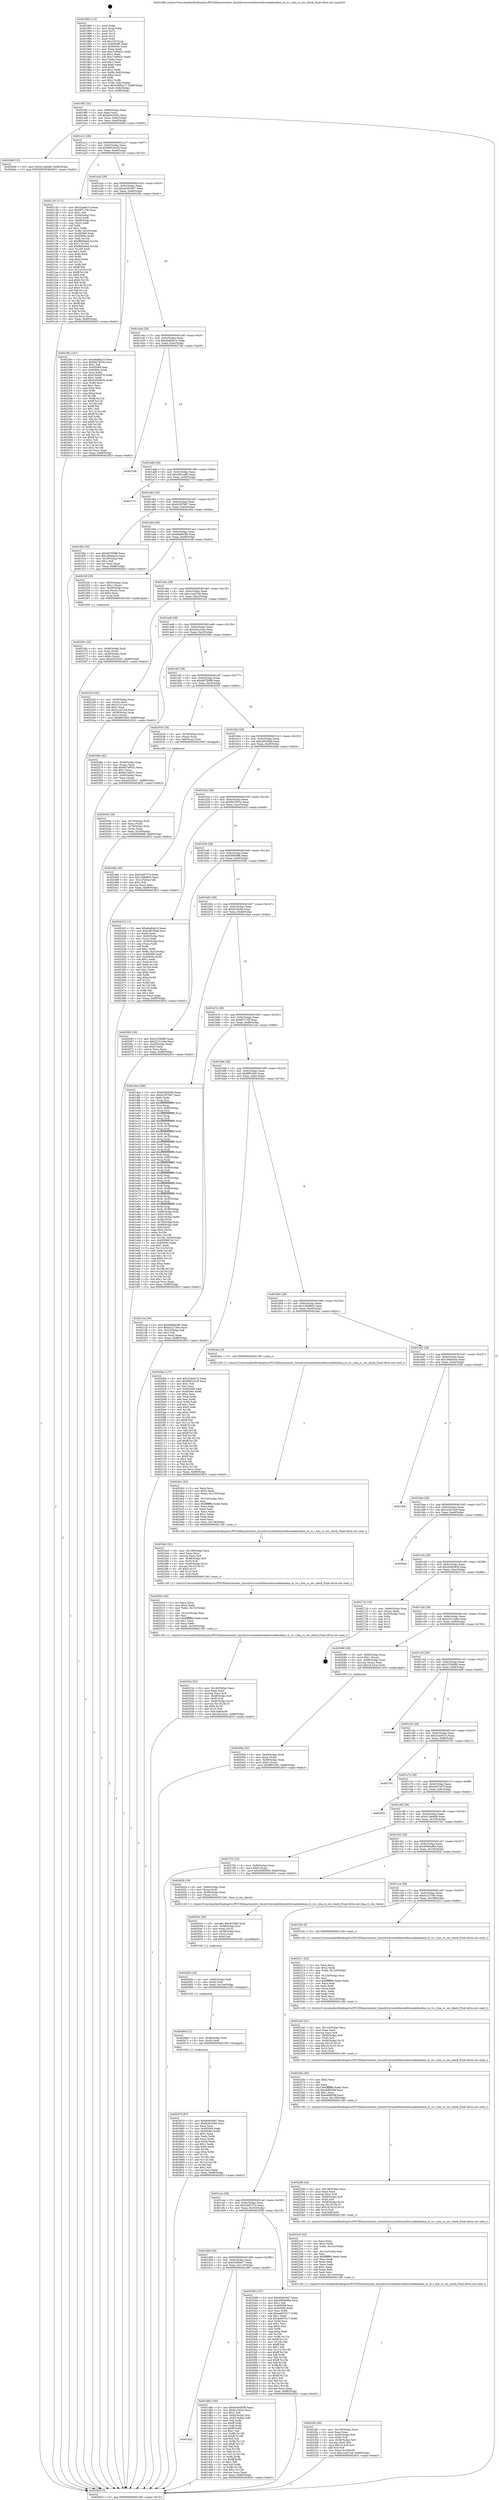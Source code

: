 digraph "0x401980" {
  label = "0x401980 (/mnt/c/Users/mathe/Desktop/tcc/POCII/binaries/extr_linuxdriversnetethernetbrocadebnabna_tx_rx.c_bna_rx_res_check_Final-ollvm.out::main(0))"
  labelloc = "t"
  node[shape=record]

  Entry [label="",width=0.3,height=0.3,shape=circle,fillcolor=black,style=filled]
  "0x4019f2" [label="{
     0x4019f2 [32]\l
     | [instrs]\l
     &nbsp;&nbsp;0x4019f2 \<+6\>: mov -0x88(%rbp),%eax\l
     &nbsp;&nbsp;0x4019f8 \<+2\>: mov %eax,%ecx\l
     &nbsp;&nbsp;0x4019fa \<+6\>: sub $0x8c0e3365,%ecx\l
     &nbsp;&nbsp;0x401a00 \<+6\>: mov %eax,-0x9c(%rbp)\l
     &nbsp;&nbsp;0x401a06 \<+6\>: mov %ecx,-0xa0(%rbp)\l
     &nbsp;&nbsp;0x401a0c \<+6\>: je 00000000004026d0 \<main+0xd50\>\l
  }"]
  "0x4026d0" [label="{
     0x4026d0 [15]\l
     | [instrs]\l
     &nbsp;&nbsp;0x4026d0 \<+10\>: movl $0x412e6a98,-0x88(%rbp)\l
     &nbsp;&nbsp;0x4026da \<+5\>: jmp 0000000000402833 \<main+0xeb3\>\l
  }"]
  "0x401a12" [label="{
     0x401a12 [28]\l
     | [instrs]\l
     &nbsp;&nbsp;0x401a12 \<+5\>: jmp 0000000000401a17 \<main+0x97\>\l
     &nbsp;&nbsp;0x401a17 \<+6\>: mov -0x9c(%rbp),%eax\l
     &nbsp;&nbsp;0x401a1d \<+5\>: sub $0x99d19c38,%eax\l
     &nbsp;&nbsp;0x401a22 \<+6\>: mov %eax,-0xa4(%rbp)\l
     &nbsp;&nbsp;0x401a28 \<+6\>: je 0000000000402143 \<main+0x7c3\>\l
  }"]
  Exit [label="",width=0.3,height=0.3,shape=circle,fillcolor=black,style=filled,peripheries=2]
  "0x402143" [label="{
     0x402143 [171]\l
     | [instrs]\l
     &nbsp;&nbsp;0x402143 \<+5\>: mov $0x32ee0c7a,%eax\l
     &nbsp;&nbsp;0x402148 \<+5\>: mov $0x8f7170f,%ecx\l
     &nbsp;&nbsp;0x40214d \<+2\>: mov $0x1,%dl\l
     &nbsp;&nbsp;0x40214f \<+4\>: mov -0x58(%rbp),%rsi\l
     &nbsp;&nbsp;0x402153 \<+2\>: mov (%rsi),%edi\l
     &nbsp;&nbsp;0x402155 \<+4\>: mov -0x68(%rbp),%rsi\l
     &nbsp;&nbsp;0x402159 \<+2\>: cmp (%rsi),%edi\l
     &nbsp;&nbsp;0x40215b \<+4\>: setl %r8b\l
     &nbsp;&nbsp;0x40215f \<+4\>: and $0x1,%r8b\l
     &nbsp;&nbsp;0x402163 \<+4\>: mov %r8b,-0x22(%rbp)\l
     &nbsp;&nbsp;0x402167 \<+7\>: mov 0x405068,%edi\l
     &nbsp;&nbsp;0x40216e \<+8\>: mov 0x40506c,%r9d\l
     &nbsp;&nbsp;0x402176 \<+3\>: mov %edi,%r10d\l
     &nbsp;&nbsp;0x402179 \<+7\>: sub $0xf8fc6ded,%r10d\l
     &nbsp;&nbsp;0x402180 \<+4\>: sub $0x1,%r10d\l
     &nbsp;&nbsp;0x402184 \<+7\>: add $0xf8fc6ded,%r10d\l
     &nbsp;&nbsp;0x40218b \<+4\>: imul %r10d,%edi\l
     &nbsp;&nbsp;0x40218f \<+3\>: and $0x1,%edi\l
     &nbsp;&nbsp;0x402192 \<+3\>: cmp $0x0,%edi\l
     &nbsp;&nbsp;0x402195 \<+4\>: sete %r8b\l
     &nbsp;&nbsp;0x402199 \<+4\>: cmp $0xa,%r9d\l
     &nbsp;&nbsp;0x40219d \<+4\>: setl %r11b\l
     &nbsp;&nbsp;0x4021a1 \<+3\>: mov %r8b,%bl\l
     &nbsp;&nbsp;0x4021a4 \<+3\>: xor $0xff,%bl\l
     &nbsp;&nbsp;0x4021a7 \<+3\>: mov %r11b,%r14b\l
     &nbsp;&nbsp;0x4021aa \<+4\>: xor $0xff,%r14b\l
     &nbsp;&nbsp;0x4021ae \<+3\>: xor $0x0,%dl\l
     &nbsp;&nbsp;0x4021b1 \<+3\>: mov %bl,%r15b\l
     &nbsp;&nbsp;0x4021b4 \<+4\>: and $0x0,%r15b\l
     &nbsp;&nbsp;0x4021b8 \<+3\>: and %dl,%r8b\l
     &nbsp;&nbsp;0x4021bb \<+3\>: mov %r14b,%r12b\l
     &nbsp;&nbsp;0x4021be \<+4\>: and $0x0,%r12b\l
     &nbsp;&nbsp;0x4021c2 \<+3\>: and %dl,%r11b\l
     &nbsp;&nbsp;0x4021c5 \<+3\>: or %r8b,%r15b\l
     &nbsp;&nbsp;0x4021c8 \<+3\>: or %r11b,%r12b\l
     &nbsp;&nbsp;0x4021cb \<+3\>: xor %r12b,%r15b\l
     &nbsp;&nbsp;0x4021ce \<+3\>: or %r14b,%bl\l
     &nbsp;&nbsp;0x4021d1 \<+3\>: xor $0xff,%bl\l
     &nbsp;&nbsp;0x4021d4 \<+3\>: or $0x0,%dl\l
     &nbsp;&nbsp;0x4021d7 \<+2\>: and %dl,%bl\l
     &nbsp;&nbsp;0x4021d9 \<+3\>: or %bl,%r15b\l
     &nbsp;&nbsp;0x4021dc \<+4\>: test $0x1,%r15b\l
     &nbsp;&nbsp;0x4021e0 \<+3\>: cmovne %ecx,%eax\l
     &nbsp;&nbsp;0x4021e3 \<+6\>: mov %eax,-0x88(%rbp)\l
     &nbsp;&nbsp;0x4021e9 \<+5\>: jmp 0000000000402833 \<main+0xeb3\>\l
  }"]
  "0x401a2e" [label="{
     0x401a2e [28]\l
     | [instrs]\l
     &nbsp;&nbsp;0x401a2e \<+5\>: jmp 0000000000401a33 \<main+0xb3\>\l
     &nbsp;&nbsp;0x401a33 \<+6\>: mov -0x9c(%rbp),%eax\l
     &nbsp;&nbsp;0x401a39 \<+5\>: sub $0xa0202647,%eax\l
     &nbsp;&nbsp;0x401a3e \<+6\>: mov %eax,-0xa8(%rbp)\l
     &nbsp;&nbsp;0x401a44 \<+6\>: je 000000000040238c \<main+0xa0c\>\l
  }"]
  "0x402679" [label="{
     0x402679 [87]\l
     | [instrs]\l
     &nbsp;&nbsp;0x402679 \<+5\>: mov $0x6f405097,%eax\l
     &nbsp;&nbsp;0x40267e \<+5\>: mov $0x8c0e3365,%esi\l
     &nbsp;&nbsp;0x402683 \<+2\>: xor %ecx,%ecx\l
     &nbsp;&nbsp;0x402685 \<+7\>: mov 0x405068,%edx\l
     &nbsp;&nbsp;0x40268c \<+8\>: mov 0x40506c,%r8d\l
     &nbsp;&nbsp;0x402694 \<+3\>: sub $0x1,%ecx\l
     &nbsp;&nbsp;0x402697 \<+3\>: mov %edx,%r9d\l
     &nbsp;&nbsp;0x40269a \<+3\>: add %ecx,%r9d\l
     &nbsp;&nbsp;0x40269d \<+4\>: imul %r9d,%edx\l
     &nbsp;&nbsp;0x4026a1 \<+3\>: and $0x1,%edx\l
     &nbsp;&nbsp;0x4026a4 \<+3\>: cmp $0x0,%edx\l
     &nbsp;&nbsp;0x4026a7 \<+4\>: sete %r10b\l
     &nbsp;&nbsp;0x4026ab \<+4\>: cmp $0xa,%r8d\l
     &nbsp;&nbsp;0x4026af \<+4\>: setl %r11b\l
     &nbsp;&nbsp;0x4026b3 \<+3\>: mov %r10b,%bl\l
     &nbsp;&nbsp;0x4026b6 \<+3\>: and %r11b,%bl\l
     &nbsp;&nbsp;0x4026b9 \<+3\>: xor %r11b,%r10b\l
     &nbsp;&nbsp;0x4026bc \<+3\>: or %r10b,%bl\l
     &nbsp;&nbsp;0x4026bf \<+3\>: test $0x1,%bl\l
     &nbsp;&nbsp;0x4026c2 \<+3\>: cmovne %esi,%eax\l
     &nbsp;&nbsp;0x4026c5 \<+6\>: mov %eax,-0x88(%rbp)\l
     &nbsp;&nbsp;0x4026cb \<+5\>: jmp 0000000000402833 \<main+0xeb3\>\l
  }"]
  "0x40238c" [label="{
     0x40238c [147]\l
     | [instrs]\l
     &nbsp;&nbsp;0x40238c \<+5\>: mov $0xa6a8da1b,%eax\l
     &nbsp;&nbsp;0x402391 \<+5\>: mov $0xf0e7603a,%ecx\l
     &nbsp;&nbsp;0x402396 \<+2\>: mov $0x1,%dl\l
     &nbsp;&nbsp;0x402398 \<+7\>: mov 0x405068,%esi\l
     &nbsp;&nbsp;0x40239f \<+7\>: mov 0x40506c,%edi\l
     &nbsp;&nbsp;0x4023a6 \<+3\>: mov %esi,%r8d\l
     &nbsp;&nbsp;0x4023a9 \<+7\>: sub $0x23640876,%r8d\l
     &nbsp;&nbsp;0x4023b0 \<+4\>: sub $0x1,%r8d\l
     &nbsp;&nbsp;0x4023b4 \<+7\>: add $0x23640876,%r8d\l
     &nbsp;&nbsp;0x4023bb \<+4\>: imul %r8d,%esi\l
     &nbsp;&nbsp;0x4023bf \<+3\>: and $0x1,%esi\l
     &nbsp;&nbsp;0x4023c2 \<+3\>: cmp $0x0,%esi\l
     &nbsp;&nbsp;0x4023c5 \<+4\>: sete %r9b\l
     &nbsp;&nbsp;0x4023c9 \<+3\>: cmp $0xa,%edi\l
     &nbsp;&nbsp;0x4023cc \<+4\>: setl %r10b\l
     &nbsp;&nbsp;0x4023d0 \<+3\>: mov %r9b,%r11b\l
     &nbsp;&nbsp;0x4023d3 \<+4\>: xor $0xff,%r11b\l
     &nbsp;&nbsp;0x4023d7 \<+3\>: mov %r10b,%bl\l
     &nbsp;&nbsp;0x4023da \<+3\>: xor $0xff,%bl\l
     &nbsp;&nbsp;0x4023dd \<+3\>: xor $0x1,%dl\l
     &nbsp;&nbsp;0x4023e0 \<+3\>: mov %r11b,%r14b\l
     &nbsp;&nbsp;0x4023e3 \<+4\>: and $0xff,%r14b\l
     &nbsp;&nbsp;0x4023e7 \<+3\>: and %dl,%r9b\l
     &nbsp;&nbsp;0x4023ea \<+3\>: mov %bl,%r15b\l
     &nbsp;&nbsp;0x4023ed \<+4\>: and $0xff,%r15b\l
     &nbsp;&nbsp;0x4023f1 \<+3\>: and %dl,%r10b\l
     &nbsp;&nbsp;0x4023f4 \<+3\>: or %r9b,%r14b\l
     &nbsp;&nbsp;0x4023f7 \<+3\>: or %r10b,%r15b\l
     &nbsp;&nbsp;0x4023fa \<+3\>: xor %r15b,%r14b\l
     &nbsp;&nbsp;0x4023fd \<+3\>: or %bl,%r11b\l
     &nbsp;&nbsp;0x402400 \<+4\>: xor $0xff,%r11b\l
     &nbsp;&nbsp;0x402404 \<+3\>: or $0x1,%dl\l
     &nbsp;&nbsp;0x402407 \<+3\>: and %dl,%r11b\l
     &nbsp;&nbsp;0x40240a \<+3\>: or %r11b,%r14b\l
     &nbsp;&nbsp;0x40240d \<+4\>: test $0x1,%r14b\l
     &nbsp;&nbsp;0x402411 \<+3\>: cmovne %ecx,%eax\l
     &nbsp;&nbsp;0x402414 \<+6\>: mov %eax,-0x88(%rbp)\l
     &nbsp;&nbsp;0x40241a \<+5\>: jmp 0000000000402833 \<main+0xeb3\>\l
  }"]
  "0x401a4a" [label="{
     0x401a4a [28]\l
     | [instrs]\l
     &nbsp;&nbsp;0x401a4a \<+5\>: jmp 0000000000401a4f \<main+0xcf\>\l
     &nbsp;&nbsp;0x401a4f \<+6\>: mov -0x9c(%rbp),%eax\l
     &nbsp;&nbsp;0x401a55 \<+5\>: sub $0xa6a8da1b,%eax\l
     &nbsp;&nbsp;0x401a5a \<+6\>: mov %eax,-0xac(%rbp)\l
     &nbsp;&nbsp;0x401a60 \<+6\>: je 00000000004027b6 \<main+0xe36\>\l
  }"]
  "0x40266d" [label="{
     0x40266d [12]\l
     | [instrs]\l
     &nbsp;&nbsp;0x40266d \<+4\>: mov -0x48(%rbp),%rdi\l
     &nbsp;&nbsp;0x402671 \<+3\>: mov (%rdi),%rdi\l
     &nbsp;&nbsp;0x402674 \<+5\>: call 0000000000401030 \<free@plt\>\l
     | [calls]\l
     &nbsp;&nbsp;0x401030 \{1\} (unknown)\l
  }"]
  "0x4027b6" [label="{
     0x4027b6\l
  }", style=dashed]
  "0x401a66" [label="{
     0x401a66 [28]\l
     | [instrs]\l
     &nbsp;&nbsp;0x401a66 \<+5\>: jmp 0000000000401a6b \<main+0xeb\>\l
     &nbsp;&nbsp;0x401a6b \<+6\>: mov -0x9c(%rbp),%eax\l
     &nbsp;&nbsp;0x401a71 \<+5\>: sub $0xa9f1ce8b,%eax\l
     &nbsp;&nbsp;0x401a76 \<+6\>: mov %eax,-0xb0(%rbp)\l
     &nbsp;&nbsp;0x401a7c \<+6\>: je 0000000000402773 \<main+0xdf3\>\l
  }"]
  "0x40265b" [label="{
     0x40265b [18]\l
     | [instrs]\l
     &nbsp;&nbsp;0x40265b \<+4\>: mov -0x60(%rbp),%rdi\l
     &nbsp;&nbsp;0x40265f \<+3\>: mov (%rdi),%rdi\l
     &nbsp;&nbsp;0x402662 \<+6\>: mov %eax,-0x144(%rbp)\l
     &nbsp;&nbsp;0x402668 \<+5\>: call 0000000000401030 \<free@plt\>\l
     | [calls]\l
     &nbsp;&nbsp;0x401030 \{1\} (unknown)\l
  }"]
  "0x402773" [label="{
     0x402773\l
  }", style=dashed]
  "0x401a82" [label="{
     0x401a82 [28]\l
     | [instrs]\l
     &nbsp;&nbsp;0x401a82 \<+5\>: jmp 0000000000401a87 \<main+0x107\>\l
     &nbsp;&nbsp;0x401a87 \<+6\>: mov -0x9c(%rbp),%eax\l
     &nbsp;&nbsp;0x401a8d \<+5\>: sub $0xb3297b87,%eax\l
     &nbsp;&nbsp;0x401a92 \<+6\>: mov %eax,-0xb4(%rbp)\l
     &nbsp;&nbsp;0x401a98 \<+6\>: je 0000000000401f0a \<main+0x58a\>\l
  }"]
  "0x40263e" [label="{
     0x40263e [29]\l
     | [instrs]\l
     &nbsp;&nbsp;0x40263e \<+10\>: movabs $0x4030b6,%rdi\l
     &nbsp;&nbsp;0x402648 \<+4\>: mov -0x38(%rbp),%rsi\l
     &nbsp;&nbsp;0x40264c \<+2\>: mov %eax,(%rsi)\l
     &nbsp;&nbsp;0x40264e \<+4\>: mov -0x38(%rbp),%rsi\l
     &nbsp;&nbsp;0x402652 \<+2\>: mov (%rsi),%esi\l
     &nbsp;&nbsp;0x402654 \<+2\>: mov $0x0,%al\l
     &nbsp;&nbsp;0x402656 \<+5\>: call 0000000000401040 \<printf@plt\>\l
     | [calls]\l
     &nbsp;&nbsp;0x401040 \{1\} (unknown)\l
  }"]
  "0x401f0a" [label="{
     0x401f0a [30]\l
     | [instrs]\l
     &nbsp;&nbsp;0x401f0a \<+5\>: mov $0xd87f29f8,%eax\l
     &nbsp;&nbsp;0x401f0f \<+5\>: mov $0x188daa3a,%ecx\l
     &nbsp;&nbsp;0x401f14 \<+3\>: mov -0x29(%rbp),%dl\l
     &nbsp;&nbsp;0x401f17 \<+3\>: test $0x1,%dl\l
     &nbsp;&nbsp;0x401f1a \<+3\>: cmovne %ecx,%eax\l
     &nbsp;&nbsp;0x401f1d \<+6\>: mov %eax,-0x88(%rbp)\l
     &nbsp;&nbsp;0x401f23 \<+5\>: jmp 0000000000402833 \<main+0xeb3\>\l
  }"]
  "0x401a9e" [label="{
     0x401a9e [28]\l
     | [instrs]\l
     &nbsp;&nbsp;0x401a9e \<+5\>: jmp 0000000000401aa3 \<main+0x123\>\l
     &nbsp;&nbsp;0x401aa3 \<+6\>: mov -0x9c(%rbp),%eax\l
     &nbsp;&nbsp;0x401aa9 \<+5\>: sub $0xb8d843f6,%eax\l
     &nbsp;&nbsp;0x401aae \<+6\>: mov %eax,-0xb8(%rbp)\l
     &nbsp;&nbsp;0x401ab4 \<+6\>: je 000000000040234f \<main+0x9cf\>\l
  }"]
  "0x40253a" [label="{
     0x40253a [52]\l
     | [instrs]\l
     &nbsp;&nbsp;0x40253a \<+6\>: mov -0x140(%rbp),%ecx\l
     &nbsp;&nbsp;0x402540 \<+3\>: imul %eax,%ecx\l
     &nbsp;&nbsp;0x402543 \<+3\>: movslq %ecx,%r8\l
     &nbsp;&nbsp;0x402546 \<+4\>: mov -0x48(%rbp),%r9\l
     &nbsp;&nbsp;0x40254a \<+3\>: mov (%r9),%r9\l
     &nbsp;&nbsp;0x40254d \<+4\>: mov -0x40(%rbp),%r10\l
     &nbsp;&nbsp;0x402551 \<+3\>: movslq (%r10),%r10\l
     &nbsp;&nbsp;0x402554 \<+4\>: shl $0x4,%r10\l
     &nbsp;&nbsp;0x402558 \<+3\>: add %r10,%r9\l
     &nbsp;&nbsp;0x40255b \<+4\>: mov %r8,0x8(%r9)\l
     &nbsp;&nbsp;0x40255f \<+10\>: movl $0xcb2c22ac,-0x88(%rbp)\l
     &nbsp;&nbsp;0x402569 \<+5\>: jmp 0000000000402833 \<main+0xeb3\>\l
  }"]
  "0x40234f" [label="{
     0x40234f [29]\l
     | [instrs]\l
     &nbsp;&nbsp;0x40234f \<+4\>: mov -0x50(%rbp),%rax\l
     &nbsp;&nbsp;0x402353 \<+6\>: movl $0x1,(%rax)\l
     &nbsp;&nbsp;0x402359 \<+4\>: mov -0x50(%rbp),%rax\l
     &nbsp;&nbsp;0x40235d \<+3\>: movslq (%rax),%rax\l
     &nbsp;&nbsp;0x402360 \<+4\>: shl $0x4,%rax\l
     &nbsp;&nbsp;0x402364 \<+3\>: mov %rax,%rdi\l
     &nbsp;&nbsp;0x402367 \<+5\>: call 0000000000401050 \<malloc@plt\>\l
     | [calls]\l
     &nbsp;&nbsp;0x401050 \{1\} (unknown)\l
  }"]
  "0x401aba" [label="{
     0x401aba [28]\l
     | [instrs]\l
     &nbsp;&nbsp;0x401aba \<+5\>: jmp 0000000000401abf \<main+0x13f\>\l
     &nbsp;&nbsp;0x401abf \<+6\>: mov -0x9c(%rbp),%eax\l
     &nbsp;&nbsp;0x401ac5 \<+5\>: sub $0xc1ee27a9,%eax\l
     &nbsp;&nbsp;0x401aca \<+6\>: mov %eax,-0xbc(%rbp)\l
     &nbsp;&nbsp;0x401ad0 \<+6\>: je 0000000000402325 \<main+0x9a5\>\l
  }"]
  "0x40250e" [label="{
     0x40250e [44]\l
     | [instrs]\l
     &nbsp;&nbsp;0x40250e \<+2\>: xor %ecx,%ecx\l
     &nbsp;&nbsp;0x402510 \<+5\>: mov $0x2,%edx\l
     &nbsp;&nbsp;0x402515 \<+6\>: mov %edx,-0x13c(%rbp)\l
     &nbsp;&nbsp;0x40251b \<+1\>: cltd\l
     &nbsp;&nbsp;0x40251c \<+6\>: mov -0x13c(%rbp),%esi\l
     &nbsp;&nbsp;0x402522 \<+2\>: idiv %esi\l
     &nbsp;&nbsp;0x402524 \<+6\>: imul $0xfffffffe,%edx,%edx\l
     &nbsp;&nbsp;0x40252a \<+3\>: sub $0x1,%ecx\l
     &nbsp;&nbsp;0x40252d \<+2\>: sub %ecx,%edx\l
     &nbsp;&nbsp;0x40252f \<+6\>: mov %edx,-0x140(%rbp)\l
     &nbsp;&nbsp;0x402535 \<+5\>: call 0000000000401160 \<next_i\>\l
     | [calls]\l
     &nbsp;&nbsp;0x401160 \{1\} (/mnt/c/Users/mathe/Desktop/tcc/POCII/binaries/extr_linuxdriversnetethernetbrocadebnabna_tx_rx.c_bna_rx_res_check_Final-ollvm.out::next_i)\l
  }"]
  "0x402325" [label="{
     0x402325 [42]\l
     | [instrs]\l
     &nbsp;&nbsp;0x402325 \<+4\>: mov -0x58(%rbp),%rax\l
     &nbsp;&nbsp;0x402329 \<+2\>: mov (%rax),%ecx\l
     &nbsp;&nbsp;0x40232b \<+6\>: add $0x2c1a7ccd,%ecx\l
     &nbsp;&nbsp;0x402331 \<+3\>: add $0x1,%ecx\l
     &nbsp;&nbsp;0x402334 \<+6\>: sub $0x2c1a7ccd,%ecx\l
     &nbsp;&nbsp;0x40233a \<+4\>: mov -0x58(%rbp),%rax\l
     &nbsp;&nbsp;0x40233e \<+2\>: mov %ecx,(%rax)\l
     &nbsp;&nbsp;0x402340 \<+10\>: movl $0x8f910b0,-0x88(%rbp)\l
     &nbsp;&nbsp;0x40234a \<+5\>: jmp 0000000000402833 \<main+0xeb3\>\l
  }"]
  "0x401ad6" [label="{
     0x401ad6 [28]\l
     | [instrs]\l
     &nbsp;&nbsp;0x401ad6 \<+5\>: jmp 0000000000401adb \<main+0x15b\>\l
     &nbsp;&nbsp;0x401adb \<+6\>: mov -0x9c(%rbp),%eax\l
     &nbsp;&nbsp;0x401ae1 \<+5\>: sub $0xcb2c22ac,%eax\l
     &nbsp;&nbsp;0x401ae6 \<+6\>: mov %eax,-0xc0(%rbp)\l
     &nbsp;&nbsp;0x401aec \<+6\>: je 000000000040256e \<main+0xbee\>\l
  }"]
  "0x4024e5" [label="{
     0x4024e5 [41]\l
     | [instrs]\l
     &nbsp;&nbsp;0x4024e5 \<+6\>: mov -0x138(%rbp),%ecx\l
     &nbsp;&nbsp;0x4024eb \<+3\>: imul %eax,%ecx\l
     &nbsp;&nbsp;0x4024ee \<+3\>: movslq %ecx,%r8\l
     &nbsp;&nbsp;0x4024f1 \<+4\>: mov -0x48(%rbp),%r9\l
     &nbsp;&nbsp;0x4024f5 \<+3\>: mov (%r9),%r9\l
     &nbsp;&nbsp;0x4024f8 \<+4\>: mov -0x40(%rbp),%r10\l
     &nbsp;&nbsp;0x4024fc \<+3\>: movslq (%r10),%r10\l
     &nbsp;&nbsp;0x4024ff \<+4\>: shl $0x4,%r10\l
     &nbsp;&nbsp;0x402503 \<+3\>: add %r10,%r9\l
     &nbsp;&nbsp;0x402506 \<+3\>: mov %r8,(%r9)\l
     &nbsp;&nbsp;0x402509 \<+5\>: call 0000000000401160 \<next_i\>\l
     | [calls]\l
     &nbsp;&nbsp;0x401160 \{1\} (/mnt/c/Users/mathe/Desktop/tcc/POCII/binaries/extr_linuxdriversnetethernetbrocadebnabna_tx_rx.c_bna_rx_res_check_Final-ollvm.out::next_i)\l
  }"]
  "0x40256e" [label="{
     0x40256e [42]\l
     | [instrs]\l
     &nbsp;&nbsp;0x40256e \<+4\>: mov -0x40(%rbp),%rax\l
     &nbsp;&nbsp;0x402572 \<+2\>: mov (%rax),%ecx\l
     &nbsp;&nbsp;0x402574 \<+6\>: add $0x6b7a9551,%ecx\l
     &nbsp;&nbsp;0x40257a \<+3\>: add $0x1,%ecx\l
     &nbsp;&nbsp;0x40257d \<+6\>: sub $0x6b7a9551,%ecx\l
     &nbsp;&nbsp;0x402583 \<+4\>: mov -0x40(%rbp),%rax\l
     &nbsp;&nbsp;0x402587 \<+2\>: mov %ecx,(%rax)\l
     &nbsp;&nbsp;0x402589 \<+10\>: movl $0xa0202647,-0x88(%rbp)\l
     &nbsp;&nbsp;0x402593 \<+5\>: jmp 0000000000402833 \<main+0xeb3\>\l
  }"]
  "0x401af2" [label="{
     0x401af2 [28]\l
     | [instrs]\l
     &nbsp;&nbsp;0x401af2 \<+5\>: jmp 0000000000401af7 \<main+0x177\>\l
     &nbsp;&nbsp;0x401af7 \<+6\>: mov -0x9c(%rbp),%eax\l
     &nbsp;&nbsp;0x401afd \<+5\>: sub $0xd87f29f8,%eax\l
     &nbsp;&nbsp;0x401b02 \<+6\>: mov %eax,-0xc4(%rbp)\l
     &nbsp;&nbsp;0x401b08 \<+6\>: je 0000000000402034 \<main+0x6b4\>\l
  }"]
  "0x4024b1" [label="{
     0x4024b1 [52]\l
     | [instrs]\l
     &nbsp;&nbsp;0x4024b1 \<+2\>: xor %ecx,%ecx\l
     &nbsp;&nbsp;0x4024b3 \<+5\>: mov $0x2,%edx\l
     &nbsp;&nbsp;0x4024b8 \<+6\>: mov %edx,-0x134(%rbp)\l
     &nbsp;&nbsp;0x4024be \<+1\>: cltd\l
     &nbsp;&nbsp;0x4024bf \<+6\>: mov -0x134(%rbp),%esi\l
     &nbsp;&nbsp;0x4024c5 \<+2\>: idiv %esi\l
     &nbsp;&nbsp;0x4024c7 \<+6\>: imul $0xfffffffe,%edx,%edx\l
     &nbsp;&nbsp;0x4024cd \<+2\>: mov %ecx,%edi\l
     &nbsp;&nbsp;0x4024cf \<+2\>: sub %edx,%edi\l
     &nbsp;&nbsp;0x4024d1 \<+2\>: mov %ecx,%edx\l
     &nbsp;&nbsp;0x4024d3 \<+3\>: sub $0x1,%edx\l
     &nbsp;&nbsp;0x4024d6 \<+2\>: add %edx,%edi\l
     &nbsp;&nbsp;0x4024d8 \<+2\>: sub %edi,%ecx\l
     &nbsp;&nbsp;0x4024da \<+6\>: mov %ecx,-0x138(%rbp)\l
     &nbsp;&nbsp;0x4024e0 \<+5\>: call 0000000000401160 \<next_i\>\l
     | [calls]\l
     &nbsp;&nbsp;0x401160 \{1\} (/mnt/c/Users/mathe/Desktop/tcc/POCII/binaries/extr_linuxdriversnetethernetbrocadebnabna_tx_rx.c_bna_rx_res_check_Final-ollvm.out::next_i)\l
  }"]
  "0x402034" [label="{
     0x402034 [16]\l
     | [instrs]\l
     &nbsp;&nbsp;0x402034 \<+4\>: mov -0x78(%rbp),%rax\l
     &nbsp;&nbsp;0x402038 \<+3\>: mov (%rax),%rax\l
     &nbsp;&nbsp;0x40203b \<+4\>: mov 0x8(%rax),%rdi\l
     &nbsp;&nbsp;0x40203f \<+5\>: call 0000000000401060 \<atoi@plt\>\l
     | [calls]\l
     &nbsp;&nbsp;0x401060 \{1\} (unknown)\l
  }"]
  "0x401b0e" [label="{
     0x401b0e [28]\l
     | [instrs]\l
     &nbsp;&nbsp;0x401b0e \<+5\>: jmp 0000000000401b13 \<main+0x193\>\l
     &nbsp;&nbsp;0x401b13 \<+6\>: mov -0x9c(%rbp),%eax\l
     &nbsp;&nbsp;0x401b19 \<+5\>: sub $0xe49166af,%eax\l
     &nbsp;&nbsp;0x401b1e \<+6\>: mov %eax,-0xc8(%rbp)\l
     &nbsp;&nbsp;0x401b24 \<+6\>: je 000000000040248e \<main+0xb0e\>\l
  }"]
  "0x40236c" [label="{
     0x40236c [32]\l
     | [instrs]\l
     &nbsp;&nbsp;0x40236c \<+4\>: mov -0x48(%rbp),%rdi\l
     &nbsp;&nbsp;0x402370 \<+3\>: mov %rax,(%rdi)\l
     &nbsp;&nbsp;0x402373 \<+4\>: mov -0x40(%rbp),%rax\l
     &nbsp;&nbsp;0x402377 \<+6\>: movl $0x0,(%rax)\l
     &nbsp;&nbsp;0x40237d \<+10\>: movl $0xa0202647,-0x88(%rbp)\l
     &nbsp;&nbsp;0x402387 \<+5\>: jmp 0000000000402833 \<main+0xeb3\>\l
  }"]
  "0x40248e" [label="{
     0x40248e [30]\l
     | [instrs]\l
     &nbsp;&nbsp;0x40248e \<+5\>: mov $0x54df737a,%eax\l
     &nbsp;&nbsp;0x402493 \<+5\>: mov $0x12fdd602,%ecx\l
     &nbsp;&nbsp;0x402498 \<+3\>: mov -0x21(%rbp),%dl\l
     &nbsp;&nbsp;0x40249b \<+3\>: test $0x1,%dl\l
     &nbsp;&nbsp;0x40249e \<+3\>: cmovne %ecx,%eax\l
     &nbsp;&nbsp;0x4024a1 \<+6\>: mov %eax,-0x88(%rbp)\l
     &nbsp;&nbsp;0x4024a7 \<+5\>: jmp 0000000000402833 \<main+0xeb3\>\l
  }"]
  "0x401b2a" [label="{
     0x401b2a [28]\l
     | [instrs]\l
     &nbsp;&nbsp;0x401b2a \<+5\>: jmp 0000000000401b2f \<main+0x1af\>\l
     &nbsp;&nbsp;0x401b2f \<+6\>: mov -0x9c(%rbp),%eax\l
     &nbsp;&nbsp;0x401b35 \<+5\>: sub $0xf0e7603a,%eax\l
     &nbsp;&nbsp;0x401b3a \<+6\>: mov %eax,-0xcc(%rbp)\l
     &nbsp;&nbsp;0x401b40 \<+6\>: je 000000000040241f \<main+0xa9f\>\l
  }"]
  "0x4022f4" [label="{
     0x4022f4 [49]\l
     | [instrs]\l
     &nbsp;&nbsp;0x4022f4 \<+6\>: mov -0x130(%rbp),%ecx\l
     &nbsp;&nbsp;0x4022fa \<+3\>: imul %eax,%ecx\l
     &nbsp;&nbsp;0x4022fd \<+4\>: mov -0x60(%rbp),%r8\l
     &nbsp;&nbsp;0x402301 \<+3\>: mov (%r8),%r8\l
     &nbsp;&nbsp;0x402304 \<+4\>: mov -0x58(%rbp),%r9\l
     &nbsp;&nbsp;0x402308 \<+3\>: movslq (%r9),%r9\l
     &nbsp;&nbsp;0x40230b \<+4\>: imul $0x18,%r9,%r9\l
     &nbsp;&nbsp;0x40230f \<+3\>: add %r9,%r8\l
     &nbsp;&nbsp;0x402312 \<+4\>: mov %ecx,0x10(%r8)\l
     &nbsp;&nbsp;0x402316 \<+10\>: movl $0xc1ee27a9,-0x88(%rbp)\l
     &nbsp;&nbsp;0x402320 \<+5\>: jmp 0000000000402833 \<main+0xeb3\>\l
  }"]
  "0x40241f" [label="{
     0x40241f [111]\l
     | [instrs]\l
     &nbsp;&nbsp;0x40241f \<+5\>: mov $0xa6a8da1b,%eax\l
     &nbsp;&nbsp;0x402424 \<+5\>: mov $0xe49166af,%ecx\l
     &nbsp;&nbsp;0x402429 \<+2\>: xor %edx,%edx\l
     &nbsp;&nbsp;0x40242b \<+4\>: mov -0x40(%rbp),%rsi\l
     &nbsp;&nbsp;0x40242f \<+2\>: mov (%rsi),%edi\l
     &nbsp;&nbsp;0x402431 \<+4\>: mov -0x50(%rbp),%rsi\l
     &nbsp;&nbsp;0x402435 \<+2\>: cmp (%rsi),%edi\l
     &nbsp;&nbsp;0x402437 \<+4\>: setl %r8b\l
     &nbsp;&nbsp;0x40243b \<+4\>: and $0x1,%r8b\l
     &nbsp;&nbsp;0x40243f \<+4\>: mov %r8b,-0x21(%rbp)\l
     &nbsp;&nbsp;0x402443 \<+7\>: mov 0x405068,%edi\l
     &nbsp;&nbsp;0x40244a \<+8\>: mov 0x40506c,%r9d\l
     &nbsp;&nbsp;0x402452 \<+3\>: sub $0x1,%edx\l
     &nbsp;&nbsp;0x402455 \<+3\>: mov %edi,%r10d\l
     &nbsp;&nbsp;0x402458 \<+3\>: add %edx,%r10d\l
     &nbsp;&nbsp;0x40245b \<+4\>: imul %r10d,%edi\l
     &nbsp;&nbsp;0x40245f \<+3\>: and $0x1,%edi\l
     &nbsp;&nbsp;0x402462 \<+3\>: cmp $0x0,%edi\l
     &nbsp;&nbsp;0x402465 \<+4\>: sete %r8b\l
     &nbsp;&nbsp;0x402469 \<+4\>: cmp $0xa,%r9d\l
     &nbsp;&nbsp;0x40246d \<+4\>: setl %r11b\l
     &nbsp;&nbsp;0x402471 \<+3\>: mov %r8b,%bl\l
     &nbsp;&nbsp;0x402474 \<+3\>: and %r11b,%bl\l
     &nbsp;&nbsp;0x402477 \<+3\>: xor %r11b,%r8b\l
     &nbsp;&nbsp;0x40247a \<+3\>: or %r8b,%bl\l
     &nbsp;&nbsp;0x40247d \<+3\>: test $0x1,%bl\l
     &nbsp;&nbsp;0x402480 \<+3\>: cmovne %ecx,%eax\l
     &nbsp;&nbsp;0x402483 \<+6\>: mov %eax,-0x88(%rbp)\l
     &nbsp;&nbsp;0x402489 \<+5\>: jmp 0000000000402833 \<main+0xeb3\>\l
  }"]
  "0x401b46" [label="{
     0x401b46 [28]\l
     | [instrs]\l
     &nbsp;&nbsp;0x401b46 \<+5\>: jmp 0000000000401b4b \<main+0x1cb\>\l
     &nbsp;&nbsp;0x401b4b \<+6\>: mov -0x9c(%rbp),%eax\l
     &nbsp;&nbsp;0x401b51 \<+5\>: sub $0xf50948f6,%eax\l
     &nbsp;&nbsp;0x401b56 \<+6\>: mov %eax,-0xd0(%rbp)\l
     &nbsp;&nbsp;0x401b5c \<+6\>: je 0000000000402062 \<main+0x6e2\>\l
  }"]
  "0x4022c0" [label="{
     0x4022c0 [52]\l
     | [instrs]\l
     &nbsp;&nbsp;0x4022c0 \<+2\>: xor %ecx,%ecx\l
     &nbsp;&nbsp;0x4022c2 \<+5\>: mov $0x2,%edx\l
     &nbsp;&nbsp;0x4022c7 \<+6\>: mov %edx,-0x12c(%rbp)\l
     &nbsp;&nbsp;0x4022cd \<+1\>: cltd\l
     &nbsp;&nbsp;0x4022ce \<+6\>: mov -0x12c(%rbp),%esi\l
     &nbsp;&nbsp;0x4022d4 \<+2\>: idiv %esi\l
     &nbsp;&nbsp;0x4022d6 \<+6\>: imul $0xfffffffe,%edx,%edx\l
     &nbsp;&nbsp;0x4022dc \<+2\>: mov %ecx,%edi\l
     &nbsp;&nbsp;0x4022de \<+2\>: sub %edx,%edi\l
     &nbsp;&nbsp;0x4022e0 \<+2\>: mov %ecx,%edx\l
     &nbsp;&nbsp;0x4022e2 \<+3\>: sub $0x1,%edx\l
     &nbsp;&nbsp;0x4022e5 \<+2\>: add %edx,%edi\l
     &nbsp;&nbsp;0x4022e7 \<+2\>: sub %edi,%ecx\l
     &nbsp;&nbsp;0x4022e9 \<+6\>: mov %ecx,-0x130(%rbp)\l
     &nbsp;&nbsp;0x4022ef \<+5\>: call 0000000000401160 \<next_i\>\l
     | [calls]\l
     &nbsp;&nbsp;0x401160 \{1\} (/mnt/c/Users/mathe/Desktop/tcc/POCII/binaries/extr_linuxdriversnetethernetbrocadebnabna_tx_rx.c_bna_rx_res_check_Final-ollvm.out::next_i)\l
  }"]
  "0x402062" [label="{
     0x402062 [30]\l
     | [instrs]\l
     &nbsp;&nbsp;0x402062 \<+5\>: mov $0x2255bf89,%eax\l
     &nbsp;&nbsp;0x402067 \<+5\>: mov $0x22311e9a,%ecx\l
     &nbsp;&nbsp;0x40206c \<+3\>: mov -0x28(%rbp),%edx\l
     &nbsp;&nbsp;0x40206f \<+3\>: cmp $0x0,%edx\l
     &nbsp;&nbsp;0x402072 \<+3\>: cmove %ecx,%eax\l
     &nbsp;&nbsp;0x402075 \<+6\>: mov %eax,-0x88(%rbp)\l
     &nbsp;&nbsp;0x40207b \<+5\>: jmp 0000000000402833 \<main+0xeb3\>\l
  }"]
  "0x401b62" [label="{
     0x401b62 [28]\l
     | [instrs]\l
     &nbsp;&nbsp;0x401b62 \<+5\>: jmp 0000000000401b67 \<main+0x1e7\>\l
     &nbsp;&nbsp;0x401b67 \<+6\>: mov -0x9c(%rbp),%eax\l
     &nbsp;&nbsp;0x401b6d \<+5\>: sub $0x6c25c0e,%eax\l
     &nbsp;&nbsp;0x401b72 \<+6\>: mov %eax,-0xd4(%rbp)\l
     &nbsp;&nbsp;0x401b78 \<+6\>: je 0000000000401dea \<main+0x46a\>\l
  }"]
  "0x402296" [label="{
     0x402296 [42]\l
     | [instrs]\l
     &nbsp;&nbsp;0x402296 \<+6\>: mov -0x128(%rbp),%ecx\l
     &nbsp;&nbsp;0x40229c \<+3\>: imul %eax,%ecx\l
     &nbsp;&nbsp;0x40229f \<+3\>: movslq %ecx,%r8\l
     &nbsp;&nbsp;0x4022a2 \<+4\>: mov -0x60(%rbp),%r9\l
     &nbsp;&nbsp;0x4022a6 \<+3\>: mov (%r9),%r9\l
     &nbsp;&nbsp;0x4022a9 \<+4\>: mov -0x58(%rbp),%r10\l
     &nbsp;&nbsp;0x4022ad \<+3\>: movslq (%r10),%r10\l
     &nbsp;&nbsp;0x4022b0 \<+4\>: imul $0x18,%r10,%r10\l
     &nbsp;&nbsp;0x4022b4 \<+3\>: add %r10,%r9\l
     &nbsp;&nbsp;0x4022b7 \<+4\>: mov %r8,0x8(%r9)\l
     &nbsp;&nbsp;0x4022bb \<+5\>: call 0000000000401160 \<next_i\>\l
     | [calls]\l
     &nbsp;&nbsp;0x401160 \{1\} (/mnt/c/Users/mathe/Desktop/tcc/POCII/binaries/extr_linuxdriversnetethernetbrocadebnabna_tx_rx.c_bna_rx_res_check_Final-ollvm.out::next_i)\l
  }"]
  "0x401dea" [label="{
     0x401dea [288]\l
     | [instrs]\l
     &nbsp;&nbsp;0x401dea \<+5\>: mov $0x630bd508,%eax\l
     &nbsp;&nbsp;0x401def \<+5\>: mov $0xb3297b87,%ecx\l
     &nbsp;&nbsp;0x401df4 \<+2\>: xor %edx,%edx\l
     &nbsp;&nbsp;0x401df6 \<+3\>: mov %rsp,%rsi\l
     &nbsp;&nbsp;0x401df9 \<+4\>: add $0xfffffffffffffff0,%rsi\l
     &nbsp;&nbsp;0x401dfd \<+3\>: mov %rsi,%rsp\l
     &nbsp;&nbsp;0x401e00 \<+4\>: mov %rsi,-0x80(%rbp)\l
     &nbsp;&nbsp;0x401e04 \<+3\>: mov %rsp,%rsi\l
     &nbsp;&nbsp;0x401e07 \<+4\>: add $0xfffffffffffffff0,%rsi\l
     &nbsp;&nbsp;0x401e0b \<+3\>: mov %rsi,%rsp\l
     &nbsp;&nbsp;0x401e0e \<+3\>: mov %rsp,%rdi\l
     &nbsp;&nbsp;0x401e11 \<+4\>: add $0xfffffffffffffff0,%rdi\l
     &nbsp;&nbsp;0x401e15 \<+3\>: mov %rdi,%rsp\l
     &nbsp;&nbsp;0x401e18 \<+4\>: mov %rdi,-0x78(%rbp)\l
     &nbsp;&nbsp;0x401e1c \<+3\>: mov %rsp,%rdi\l
     &nbsp;&nbsp;0x401e1f \<+4\>: add $0xfffffffffffffff0,%rdi\l
     &nbsp;&nbsp;0x401e23 \<+3\>: mov %rdi,%rsp\l
     &nbsp;&nbsp;0x401e26 \<+4\>: mov %rdi,-0x70(%rbp)\l
     &nbsp;&nbsp;0x401e2a \<+3\>: mov %rsp,%rdi\l
     &nbsp;&nbsp;0x401e2d \<+4\>: add $0xfffffffffffffff0,%rdi\l
     &nbsp;&nbsp;0x401e31 \<+3\>: mov %rdi,%rsp\l
     &nbsp;&nbsp;0x401e34 \<+4\>: mov %rdi,-0x68(%rbp)\l
     &nbsp;&nbsp;0x401e38 \<+3\>: mov %rsp,%rdi\l
     &nbsp;&nbsp;0x401e3b \<+4\>: add $0xfffffffffffffff0,%rdi\l
     &nbsp;&nbsp;0x401e3f \<+3\>: mov %rdi,%rsp\l
     &nbsp;&nbsp;0x401e42 \<+4\>: mov %rdi,-0x60(%rbp)\l
     &nbsp;&nbsp;0x401e46 \<+3\>: mov %rsp,%rdi\l
     &nbsp;&nbsp;0x401e49 \<+4\>: add $0xfffffffffffffff0,%rdi\l
     &nbsp;&nbsp;0x401e4d \<+3\>: mov %rdi,%rsp\l
     &nbsp;&nbsp;0x401e50 \<+4\>: mov %rdi,-0x58(%rbp)\l
     &nbsp;&nbsp;0x401e54 \<+3\>: mov %rsp,%rdi\l
     &nbsp;&nbsp;0x401e57 \<+4\>: add $0xfffffffffffffff0,%rdi\l
     &nbsp;&nbsp;0x401e5b \<+3\>: mov %rdi,%rsp\l
     &nbsp;&nbsp;0x401e5e \<+4\>: mov %rdi,-0x50(%rbp)\l
     &nbsp;&nbsp;0x401e62 \<+3\>: mov %rsp,%rdi\l
     &nbsp;&nbsp;0x401e65 \<+4\>: add $0xfffffffffffffff0,%rdi\l
     &nbsp;&nbsp;0x401e69 \<+3\>: mov %rdi,%rsp\l
     &nbsp;&nbsp;0x401e6c \<+4\>: mov %rdi,-0x48(%rbp)\l
     &nbsp;&nbsp;0x401e70 \<+3\>: mov %rsp,%rdi\l
     &nbsp;&nbsp;0x401e73 \<+4\>: add $0xfffffffffffffff0,%rdi\l
     &nbsp;&nbsp;0x401e77 \<+3\>: mov %rdi,%rsp\l
     &nbsp;&nbsp;0x401e7a \<+4\>: mov %rdi,-0x40(%rbp)\l
     &nbsp;&nbsp;0x401e7e \<+3\>: mov %rsp,%rdi\l
     &nbsp;&nbsp;0x401e81 \<+4\>: add $0xfffffffffffffff0,%rdi\l
     &nbsp;&nbsp;0x401e85 \<+3\>: mov %rdi,%rsp\l
     &nbsp;&nbsp;0x401e88 \<+4\>: mov %rdi,-0x38(%rbp)\l
     &nbsp;&nbsp;0x401e8c \<+4\>: mov -0x80(%rbp),%rdi\l
     &nbsp;&nbsp;0x401e90 \<+6\>: movl $0x0,(%rdi)\l
     &nbsp;&nbsp;0x401e96 \<+7\>: mov -0x8c(%rbp),%r8d\l
     &nbsp;&nbsp;0x401e9d \<+3\>: mov %r8d,(%rsi)\l
     &nbsp;&nbsp;0x401ea0 \<+4\>: mov -0x78(%rbp),%rdi\l
     &nbsp;&nbsp;0x401ea4 \<+7\>: mov -0x98(%rbp),%r9\l
     &nbsp;&nbsp;0x401eab \<+3\>: mov %r9,(%rdi)\l
     &nbsp;&nbsp;0x401eae \<+3\>: cmpl $0x2,(%rsi)\l
     &nbsp;&nbsp;0x401eb1 \<+4\>: setne %r10b\l
     &nbsp;&nbsp;0x401eb5 \<+4\>: and $0x1,%r10b\l
     &nbsp;&nbsp;0x401eb9 \<+4\>: mov %r10b,-0x29(%rbp)\l
     &nbsp;&nbsp;0x401ebd \<+8\>: mov 0x405068,%r11d\l
     &nbsp;&nbsp;0x401ec5 \<+7\>: mov 0x40506c,%ebx\l
     &nbsp;&nbsp;0x401ecc \<+3\>: sub $0x1,%edx\l
     &nbsp;&nbsp;0x401ecf \<+3\>: mov %r11d,%r14d\l
     &nbsp;&nbsp;0x401ed2 \<+3\>: add %edx,%r14d\l
     &nbsp;&nbsp;0x401ed5 \<+4\>: imul %r14d,%r11d\l
     &nbsp;&nbsp;0x401ed9 \<+4\>: and $0x1,%r11d\l
     &nbsp;&nbsp;0x401edd \<+4\>: cmp $0x0,%r11d\l
     &nbsp;&nbsp;0x401ee1 \<+4\>: sete %r10b\l
     &nbsp;&nbsp;0x401ee5 \<+3\>: cmp $0xa,%ebx\l
     &nbsp;&nbsp;0x401ee8 \<+4\>: setl %r15b\l
     &nbsp;&nbsp;0x401eec \<+3\>: mov %r10b,%r12b\l
     &nbsp;&nbsp;0x401eef \<+3\>: and %r15b,%r12b\l
     &nbsp;&nbsp;0x401ef2 \<+3\>: xor %r15b,%r10b\l
     &nbsp;&nbsp;0x401ef5 \<+3\>: or %r10b,%r12b\l
     &nbsp;&nbsp;0x401ef8 \<+4\>: test $0x1,%r12b\l
     &nbsp;&nbsp;0x401efc \<+3\>: cmovne %ecx,%eax\l
     &nbsp;&nbsp;0x401eff \<+6\>: mov %eax,-0x88(%rbp)\l
     &nbsp;&nbsp;0x401f05 \<+5\>: jmp 0000000000402833 \<main+0xeb3\>\l
  }"]
  "0x401b7e" [label="{
     0x401b7e [28]\l
     | [instrs]\l
     &nbsp;&nbsp;0x401b7e \<+5\>: jmp 0000000000401b83 \<main+0x203\>\l
     &nbsp;&nbsp;0x401b83 \<+6\>: mov -0x9c(%rbp),%eax\l
     &nbsp;&nbsp;0x401b89 \<+5\>: sub $0x8f7170f,%eax\l
     &nbsp;&nbsp;0x401b8e \<+6\>: mov %eax,-0xd8(%rbp)\l
     &nbsp;&nbsp;0x401b94 \<+6\>: je 00000000004021ee \<main+0x86e\>\l
  }"]
  "0x40226e" [label="{
     0x40226e [40]\l
     | [instrs]\l
     &nbsp;&nbsp;0x40226e \<+5\>: mov $0x2,%ecx\l
     &nbsp;&nbsp;0x402273 \<+1\>: cltd\l
     &nbsp;&nbsp;0x402274 \<+2\>: idiv %ecx\l
     &nbsp;&nbsp;0x402276 \<+6\>: imul $0xfffffffe,%edx,%ecx\l
     &nbsp;&nbsp;0x40227c \<+6\>: sub $0xabfb959f,%ecx\l
     &nbsp;&nbsp;0x402282 \<+3\>: add $0x1,%ecx\l
     &nbsp;&nbsp;0x402285 \<+6\>: add $0xabfb959f,%ecx\l
     &nbsp;&nbsp;0x40228b \<+6\>: mov %ecx,-0x128(%rbp)\l
     &nbsp;&nbsp;0x402291 \<+5\>: call 0000000000401160 \<next_i\>\l
     | [calls]\l
     &nbsp;&nbsp;0x401160 \{1\} (/mnt/c/Users/mathe/Desktop/tcc/POCII/binaries/extr_linuxdriversnetethernetbrocadebnabna_tx_rx.c_bna_rx_res_check_Final-ollvm.out::next_i)\l
  }"]
  "0x4021ee" [label="{
     0x4021ee [30]\l
     | [instrs]\l
     &nbsp;&nbsp;0x4021ee \<+5\>: mov $0xb8d843f6,%eax\l
     &nbsp;&nbsp;0x4021f3 \<+5\>: mov $0x4c22759c,%ecx\l
     &nbsp;&nbsp;0x4021f8 \<+3\>: mov -0x22(%rbp),%dl\l
     &nbsp;&nbsp;0x4021fb \<+3\>: test $0x1,%dl\l
     &nbsp;&nbsp;0x4021fe \<+3\>: cmovne %ecx,%eax\l
     &nbsp;&nbsp;0x402201 \<+6\>: mov %eax,-0x88(%rbp)\l
     &nbsp;&nbsp;0x402207 \<+5\>: jmp 0000000000402833 \<main+0xeb3\>\l
  }"]
  "0x401b9a" [label="{
     0x401b9a [28]\l
     | [instrs]\l
     &nbsp;&nbsp;0x401b9a \<+5\>: jmp 0000000000401b9f \<main+0x21f\>\l
     &nbsp;&nbsp;0x401b9f \<+6\>: mov -0x9c(%rbp),%eax\l
     &nbsp;&nbsp;0x401ba5 \<+5\>: sub $0x8f910b0,%eax\l
     &nbsp;&nbsp;0x401baa \<+6\>: mov %eax,-0xdc(%rbp)\l
     &nbsp;&nbsp;0x401bb0 \<+6\>: je 00000000004020ba \<main+0x73a\>\l
  }"]
  "0x402245" [label="{
     0x402245 [41]\l
     | [instrs]\l
     &nbsp;&nbsp;0x402245 \<+6\>: mov -0x124(%rbp),%ecx\l
     &nbsp;&nbsp;0x40224b \<+3\>: imul %eax,%ecx\l
     &nbsp;&nbsp;0x40224e \<+3\>: movslq %ecx,%r8\l
     &nbsp;&nbsp;0x402251 \<+4\>: mov -0x60(%rbp),%r9\l
     &nbsp;&nbsp;0x402255 \<+3\>: mov (%r9),%r9\l
     &nbsp;&nbsp;0x402258 \<+4\>: mov -0x58(%rbp),%r10\l
     &nbsp;&nbsp;0x40225c \<+3\>: movslq (%r10),%r10\l
     &nbsp;&nbsp;0x40225f \<+4\>: imul $0x18,%r10,%r10\l
     &nbsp;&nbsp;0x402263 \<+3\>: add %r10,%r9\l
     &nbsp;&nbsp;0x402266 \<+3\>: mov %r8,(%r9)\l
     &nbsp;&nbsp;0x402269 \<+5\>: call 0000000000401160 \<next_i\>\l
     | [calls]\l
     &nbsp;&nbsp;0x401160 \{1\} (/mnt/c/Users/mathe/Desktop/tcc/POCII/binaries/extr_linuxdriversnetethernetbrocadebnabna_tx_rx.c_bna_rx_res_check_Final-ollvm.out::next_i)\l
  }"]
  "0x4020ba" [label="{
     0x4020ba [137]\l
     | [instrs]\l
     &nbsp;&nbsp;0x4020ba \<+5\>: mov $0x32ee0c7a,%eax\l
     &nbsp;&nbsp;0x4020bf \<+5\>: mov $0x99d19c38,%ecx\l
     &nbsp;&nbsp;0x4020c4 \<+2\>: mov $0x1,%dl\l
     &nbsp;&nbsp;0x4020c6 \<+2\>: xor %esi,%esi\l
     &nbsp;&nbsp;0x4020c8 \<+7\>: mov 0x405068,%edi\l
     &nbsp;&nbsp;0x4020cf \<+8\>: mov 0x40506c,%r8d\l
     &nbsp;&nbsp;0x4020d7 \<+3\>: sub $0x1,%esi\l
     &nbsp;&nbsp;0x4020da \<+3\>: mov %edi,%r9d\l
     &nbsp;&nbsp;0x4020dd \<+3\>: add %esi,%r9d\l
     &nbsp;&nbsp;0x4020e0 \<+4\>: imul %r9d,%edi\l
     &nbsp;&nbsp;0x4020e4 \<+3\>: and $0x1,%edi\l
     &nbsp;&nbsp;0x4020e7 \<+3\>: cmp $0x0,%edi\l
     &nbsp;&nbsp;0x4020ea \<+4\>: sete %r10b\l
     &nbsp;&nbsp;0x4020ee \<+4\>: cmp $0xa,%r8d\l
     &nbsp;&nbsp;0x4020f2 \<+4\>: setl %r11b\l
     &nbsp;&nbsp;0x4020f6 \<+3\>: mov %r10b,%bl\l
     &nbsp;&nbsp;0x4020f9 \<+3\>: xor $0xff,%bl\l
     &nbsp;&nbsp;0x4020fc \<+3\>: mov %r11b,%r14b\l
     &nbsp;&nbsp;0x4020ff \<+4\>: xor $0xff,%r14b\l
     &nbsp;&nbsp;0x402103 \<+3\>: xor $0x1,%dl\l
     &nbsp;&nbsp;0x402106 \<+3\>: mov %bl,%r15b\l
     &nbsp;&nbsp;0x402109 \<+4\>: and $0xff,%r15b\l
     &nbsp;&nbsp;0x40210d \<+3\>: and %dl,%r10b\l
     &nbsp;&nbsp;0x402110 \<+3\>: mov %r14b,%r12b\l
     &nbsp;&nbsp;0x402113 \<+4\>: and $0xff,%r12b\l
     &nbsp;&nbsp;0x402117 \<+3\>: and %dl,%r11b\l
     &nbsp;&nbsp;0x40211a \<+3\>: or %r10b,%r15b\l
     &nbsp;&nbsp;0x40211d \<+3\>: or %r11b,%r12b\l
     &nbsp;&nbsp;0x402120 \<+3\>: xor %r12b,%r15b\l
     &nbsp;&nbsp;0x402123 \<+3\>: or %r14b,%bl\l
     &nbsp;&nbsp;0x402126 \<+3\>: xor $0xff,%bl\l
     &nbsp;&nbsp;0x402129 \<+3\>: or $0x1,%dl\l
     &nbsp;&nbsp;0x40212c \<+2\>: and %dl,%bl\l
     &nbsp;&nbsp;0x40212e \<+3\>: or %bl,%r15b\l
     &nbsp;&nbsp;0x402131 \<+4\>: test $0x1,%r15b\l
     &nbsp;&nbsp;0x402135 \<+3\>: cmovne %ecx,%eax\l
     &nbsp;&nbsp;0x402138 \<+6\>: mov %eax,-0x88(%rbp)\l
     &nbsp;&nbsp;0x40213e \<+5\>: jmp 0000000000402833 \<main+0xeb3\>\l
  }"]
  "0x401bb6" [label="{
     0x401bb6 [28]\l
     | [instrs]\l
     &nbsp;&nbsp;0x401bb6 \<+5\>: jmp 0000000000401bbb \<main+0x23b\>\l
     &nbsp;&nbsp;0x401bbb \<+6\>: mov -0x9c(%rbp),%eax\l
     &nbsp;&nbsp;0x401bc1 \<+5\>: sub $0x12fdd602,%eax\l
     &nbsp;&nbsp;0x401bc6 \<+6\>: mov %eax,-0xe0(%rbp)\l
     &nbsp;&nbsp;0x401bcc \<+6\>: je 00000000004024ac \<main+0xb2c\>\l
  }"]
  "0x402211" [label="{
     0x402211 [52]\l
     | [instrs]\l
     &nbsp;&nbsp;0x402211 \<+2\>: xor %ecx,%ecx\l
     &nbsp;&nbsp;0x402213 \<+5\>: mov $0x2,%edx\l
     &nbsp;&nbsp;0x402218 \<+6\>: mov %edx,-0x120(%rbp)\l
     &nbsp;&nbsp;0x40221e \<+1\>: cltd\l
     &nbsp;&nbsp;0x40221f \<+6\>: mov -0x120(%rbp),%esi\l
     &nbsp;&nbsp;0x402225 \<+2\>: idiv %esi\l
     &nbsp;&nbsp;0x402227 \<+6\>: imul $0xfffffffe,%edx,%edx\l
     &nbsp;&nbsp;0x40222d \<+2\>: mov %ecx,%edi\l
     &nbsp;&nbsp;0x40222f \<+2\>: sub %edx,%edi\l
     &nbsp;&nbsp;0x402231 \<+2\>: mov %ecx,%edx\l
     &nbsp;&nbsp;0x402233 \<+3\>: sub $0x1,%edx\l
     &nbsp;&nbsp;0x402236 \<+2\>: add %edx,%edi\l
     &nbsp;&nbsp;0x402238 \<+2\>: sub %edi,%ecx\l
     &nbsp;&nbsp;0x40223a \<+6\>: mov %ecx,-0x124(%rbp)\l
     &nbsp;&nbsp;0x402240 \<+5\>: call 0000000000401160 \<next_i\>\l
     | [calls]\l
     &nbsp;&nbsp;0x401160 \{1\} (/mnt/c/Users/mathe/Desktop/tcc/POCII/binaries/extr_linuxdriversnetethernetbrocadebnabna_tx_rx.c_bna_rx_res_check_Final-ollvm.out::next_i)\l
  }"]
  "0x4024ac" [label="{
     0x4024ac [5]\l
     | [instrs]\l
     &nbsp;&nbsp;0x4024ac \<+5\>: call 0000000000401160 \<next_i\>\l
     | [calls]\l
     &nbsp;&nbsp;0x401160 \{1\} (/mnt/c/Users/mathe/Desktop/tcc/POCII/binaries/extr_linuxdriversnetethernetbrocadebnabna_tx_rx.c_bna_rx_res_check_Final-ollvm.out::next_i)\l
  }"]
  "0x401bd2" [label="{
     0x401bd2 [28]\l
     | [instrs]\l
     &nbsp;&nbsp;0x401bd2 \<+5\>: jmp 0000000000401bd7 \<main+0x257\>\l
     &nbsp;&nbsp;0x401bd7 \<+6\>: mov -0x9c(%rbp),%eax\l
     &nbsp;&nbsp;0x401bdd \<+5\>: sub $0x188daa3a,%eax\l
     &nbsp;&nbsp;0x401be2 \<+6\>: mov %eax,-0xe4(%rbp)\l
     &nbsp;&nbsp;0x401be8 \<+6\>: je 0000000000401f28 \<main+0x5a8\>\l
  }"]
  "0x40209a" [label="{
     0x40209a [32]\l
     | [instrs]\l
     &nbsp;&nbsp;0x40209a \<+4\>: mov -0x60(%rbp),%rdi\l
     &nbsp;&nbsp;0x40209e \<+3\>: mov %rax,(%rdi)\l
     &nbsp;&nbsp;0x4020a1 \<+4\>: mov -0x58(%rbp),%rax\l
     &nbsp;&nbsp;0x4020a5 \<+6\>: movl $0x0,(%rax)\l
     &nbsp;&nbsp;0x4020ab \<+10\>: movl $0x8f910b0,-0x88(%rbp)\l
     &nbsp;&nbsp;0x4020b5 \<+5\>: jmp 0000000000402833 \<main+0xeb3\>\l
  }"]
  "0x401f28" [label="{
     0x401f28\l
  }", style=dashed]
  "0x401bee" [label="{
     0x401bee [28]\l
     | [instrs]\l
     &nbsp;&nbsp;0x401bee \<+5\>: jmp 0000000000401bf3 \<main+0x273\>\l
     &nbsp;&nbsp;0x401bf3 \<+6\>: mov -0x9c(%rbp),%eax\l
     &nbsp;&nbsp;0x401bf9 \<+5\>: sub $0x1a2910a8,%eax\l
     &nbsp;&nbsp;0x401bfe \<+6\>: mov %eax,-0xe8(%rbp)\l
     &nbsp;&nbsp;0x401c04 \<+6\>: je 00000000004026ee \<main+0xd6e\>\l
  }"]
  "0x402044" [label="{
     0x402044 [30]\l
     | [instrs]\l
     &nbsp;&nbsp;0x402044 \<+4\>: mov -0x70(%rbp),%rdi\l
     &nbsp;&nbsp;0x402048 \<+2\>: mov %eax,(%rdi)\l
     &nbsp;&nbsp;0x40204a \<+4\>: mov -0x70(%rbp),%rdi\l
     &nbsp;&nbsp;0x40204e \<+2\>: mov (%rdi),%eax\l
     &nbsp;&nbsp;0x402050 \<+3\>: mov %eax,-0x28(%rbp)\l
     &nbsp;&nbsp;0x402053 \<+10\>: movl $0xf50948f6,-0x88(%rbp)\l
     &nbsp;&nbsp;0x40205d \<+5\>: jmp 0000000000402833 \<main+0xeb3\>\l
  }"]
  "0x4026ee" [label="{
     0x4026ee\l
  }", style=dashed]
  "0x401c0a" [label="{
     0x401c0a [28]\l
     | [instrs]\l
     &nbsp;&nbsp;0x401c0a \<+5\>: jmp 0000000000401c0f \<main+0x28f\>\l
     &nbsp;&nbsp;0x401c0f \<+6\>: mov -0x9c(%rbp),%eax\l
     &nbsp;&nbsp;0x401c15 \<+5\>: sub $0x20d9383f,%eax\l
     &nbsp;&nbsp;0x401c1a \<+6\>: mov %eax,-0xec(%rbp)\l
     &nbsp;&nbsp;0x401c20 \<+6\>: je 000000000040271b \<main+0xd9b\>\l
  }"]
  "0x401980" [label="{
     0x401980 [114]\l
     | [instrs]\l
     &nbsp;&nbsp;0x401980 \<+1\>: push %rbp\l
     &nbsp;&nbsp;0x401981 \<+3\>: mov %rsp,%rbp\l
     &nbsp;&nbsp;0x401984 \<+2\>: push %r15\l
     &nbsp;&nbsp;0x401986 \<+2\>: push %r14\l
     &nbsp;&nbsp;0x401988 \<+2\>: push %r12\l
     &nbsp;&nbsp;0x40198a \<+1\>: push %rbx\l
     &nbsp;&nbsp;0x40198b \<+7\>: sub $0x150,%rsp\l
     &nbsp;&nbsp;0x401992 \<+7\>: mov 0x405068,%eax\l
     &nbsp;&nbsp;0x401999 \<+7\>: mov 0x40506c,%ecx\l
     &nbsp;&nbsp;0x4019a0 \<+2\>: mov %eax,%edx\l
     &nbsp;&nbsp;0x4019a2 \<+6\>: add $0xc7c6942c,%edx\l
     &nbsp;&nbsp;0x4019a8 \<+3\>: sub $0x1,%edx\l
     &nbsp;&nbsp;0x4019ab \<+6\>: sub $0xc7c6942c,%edx\l
     &nbsp;&nbsp;0x4019b1 \<+3\>: imul %edx,%eax\l
     &nbsp;&nbsp;0x4019b4 \<+3\>: and $0x1,%eax\l
     &nbsp;&nbsp;0x4019b7 \<+3\>: cmp $0x0,%eax\l
     &nbsp;&nbsp;0x4019ba \<+4\>: sete %r8b\l
     &nbsp;&nbsp;0x4019be \<+4\>: and $0x1,%r8b\l
     &nbsp;&nbsp;0x4019c2 \<+7\>: mov %r8b,-0x82(%rbp)\l
     &nbsp;&nbsp;0x4019c9 \<+3\>: cmp $0xa,%ecx\l
     &nbsp;&nbsp;0x4019cc \<+4\>: setl %r8b\l
     &nbsp;&nbsp;0x4019d0 \<+4\>: and $0x1,%r8b\l
     &nbsp;&nbsp;0x4019d4 \<+7\>: mov %r8b,-0x81(%rbp)\l
     &nbsp;&nbsp;0x4019db \<+10\>: movl $0x5c69be17,-0x88(%rbp)\l
     &nbsp;&nbsp;0x4019e5 \<+6\>: mov %edi,-0x8c(%rbp)\l
     &nbsp;&nbsp;0x4019eb \<+7\>: mov %rsi,-0x98(%rbp)\l
  }"]
  "0x40271b" [label="{
     0x40271b [19]\l
     | [instrs]\l
     &nbsp;&nbsp;0x40271b \<+4\>: mov -0x80(%rbp),%rax\l
     &nbsp;&nbsp;0x40271f \<+2\>: mov (%rax),%eax\l
     &nbsp;&nbsp;0x402721 \<+4\>: lea -0x20(%rbp),%rsp\l
     &nbsp;&nbsp;0x402725 \<+1\>: pop %rbx\l
     &nbsp;&nbsp;0x402726 \<+2\>: pop %r12\l
     &nbsp;&nbsp;0x402728 \<+2\>: pop %r14\l
     &nbsp;&nbsp;0x40272a \<+2\>: pop %r15\l
     &nbsp;&nbsp;0x40272c \<+1\>: pop %rbp\l
     &nbsp;&nbsp;0x40272d \<+1\>: ret\l
  }"]
  "0x401c26" [label="{
     0x401c26 [28]\l
     | [instrs]\l
     &nbsp;&nbsp;0x401c26 \<+5\>: jmp 0000000000401c2b \<main+0x2ab\>\l
     &nbsp;&nbsp;0x401c2b \<+6\>: mov -0x9c(%rbp),%eax\l
     &nbsp;&nbsp;0x401c31 \<+5\>: sub $0x22311e9a,%eax\l
     &nbsp;&nbsp;0x401c36 \<+6\>: mov %eax,-0xf0(%rbp)\l
     &nbsp;&nbsp;0x401c3c \<+6\>: je 0000000000402080 \<main+0x700\>\l
  }"]
  "0x402833" [label="{
     0x402833 [5]\l
     | [instrs]\l
     &nbsp;&nbsp;0x402833 \<+5\>: jmp 00000000004019f2 \<main+0x72\>\l
  }"]
  "0x402080" [label="{
     0x402080 [26]\l
     | [instrs]\l
     &nbsp;&nbsp;0x402080 \<+4\>: mov -0x68(%rbp),%rax\l
     &nbsp;&nbsp;0x402084 \<+6\>: movl $0x1,(%rax)\l
     &nbsp;&nbsp;0x40208a \<+4\>: mov -0x68(%rbp),%rax\l
     &nbsp;&nbsp;0x40208e \<+3\>: movslq (%rax),%rax\l
     &nbsp;&nbsp;0x402091 \<+4\>: imul $0x18,%rax,%rdi\l
     &nbsp;&nbsp;0x402095 \<+5\>: call 0000000000401050 \<malloc@plt\>\l
     | [calls]\l
     &nbsp;&nbsp;0x401050 \{1\} (unknown)\l
  }"]
  "0x401c42" [label="{
     0x401c42 [28]\l
     | [instrs]\l
     &nbsp;&nbsp;0x401c42 \<+5\>: jmp 0000000000401c47 \<main+0x2c7\>\l
     &nbsp;&nbsp;0x401c47 \<+6\>: mov -0x9c(%rbp),%eax\l
     &nbsp;&nbsp;0x401c4d \<+5\>: sub $0x2255bf89,%eax\l
     &nbsp;&nbsp;0x401c52 \<+6\>: mov %eax,-0xf4(%rbp)\l
     &nbsp;&nbsp;0x401c58 \<+6\>: je 00000000004026df \<main+0xd5f\>\l
  }"]
  "0x401d22" [label="{
     0x401d22\l
  }", style=dashed]
  "0x4026df" [label="{
     0x4026df\l
  }", style=dashed]
  "0x401c5e" [label="{
     0x401c5e [28]\l
     | [instrs]\l
     &nbsp;&nbsp;0x401c5e \<+5\>: jmp 0000000000401c63 \<main+0x2e3\>\l
     &nbsp;&nbsp;0x401c63 \<+6\>: mov -0x9c(%rbp),%eax\l
     &nbsp;&nbsp;0x401c69 \<+5\>: sub $0x32ee0c7a,%eax\l
     &nbsp;&nbsp;0x401c6e \<+6\>: mov %eax,-0xf8(%rbp)\l
     &nbsp;&nbsp;0x401c74 \<+6\>: je 0000000000402791 \<main+0xe11\>\l
  }"]
  "0x401d80" [label="{
     0x401d80 [106]\l
     | [instrs]\l
     &nbsp;&nbsp;0x401d80 \<+5\>: mov $0x630bd508,%eax\l
     &nbsp;&nbsp;0x401d85 \<+5\>: mov $0x6c25c0e,%ecx\l
     &nbsp;&nbsp;0x401d8a \<+2\>: mov $0x1,%dl\l
     &nbsp;&nbsp;0x401d8c \<+7\>: mov -0x82(%rbp),%sil\l
     &nbsp;&nbsp;0x401d93 \<+7\>: mov -0x81(%rbp),%dil\l
     &nbsp;&nbsp;0x401d9a \<+3\>: mov %sil,%r8b\l
     &nbsp;&nbsp;0x401d9d \<+4\>: xor $0xff,%r8b\l
     &nbsp;&nbsp;0x401da1 \<+3\>: mov %dil,%r9b\l
     &nbsp;&nbsp;0x401da4 \<+4\>: xor $0xff,%r9b\l
     &nbsp;&nbsp;0x401da8 \<+3\>: xor $0x1,%dl\l
     &nbsp;&nbsp;0x401dab \<+3\>: mov %r8b,%r10b\l
     &nbsp;&nbsp;0x401dae \<+4\>: and $0xff,%r10b\l
     &nbsp;&nbsp;0x401db2 \<+3\>: and %dl,%sil\l
     &nbsp;&nbsp;0x401db5 \<+3\>: mov %r9b,%r11b\l
     &nbsp;&nbsp;0x401db8 \<+4\>: and $0xff,%r11b\l
     &nbsp;&nbsp;0x401dbc \<+3\>: and %dl,%dil\l
     &nbsp;&nbsp;0x401dbf \<+3\>: or %sil,%r10b\l
     &nbsp;&nbsp;0x401dc2 \<+3\>: or %dil,%r11b\l
     &nbsp;&nbsp;0x401dc5 \<+3\>: xor %r11b,%r10b\l
     &nbsp;&nbsp;0x401dc8 \<+3\>: or %r9b,%r8b\l
     &nbsp;&nbsp;0x401dcb \<+4\>: xor $0xff,%r8b\l
     &nbsp;&nbsp;0x401dcf \<+3\>: or $0x1,%dl\l
     &nbsp;&nbsp;0x401dd2 \<+3\>: and %dl,%r8b\l
     &nbsp;&nbsp;0x401dd5 \<+3\>: or %r8b,%r10b\l
     &nbsp;&nbsp;0x401dd8 \<+4\>: test $0x1,%r10b\l
     &nbsp;&nbsp;0x401ddc \<+3\>: cmovne %ecx,%eax\l
     &nbsp;&nbsp;0x401ddf \<+6\>: mov %eax,-0x88(%rbp)\l
     &nbsp;&nbsp;0x401de5 \<+5\>: jmp 0000000000402833 \<main+0xeb3\>\l
  }"]
  "0x402791" [label="{
     0x402791\l
  }", style=dashed]
  "0x401c7a" [label="{
     0x401c7a [28]\l
     | [instrs]\l
     &nbsp;&nbsp;0x401c7a \<+5\>: jmp 0000000000401c7f \<main+0x2ff\>\l
     &nbsp;&nbsp;0x401c7f \<+6\>: mov -0x9c(%rbp),%eax\l
     &nbsp;&nbsp;0x401c85 \<+5\>: sub $0x40d7c67f,%eax\l
     &nbsp;&nbsp;0x401c8a \<+6\>: mov %eax,-0xfc(%rbp)\l
     &nbsp;&nbsp;0x401c90 \<+6\>: je 0000000000402025 \<main+0x6a5\>\l
  }"]
  "0x401d06" [label="{
     0x401d06 [28]\l
     | [instrs]\l
     &nbsp;&nbsp;0x401d06 \<+5\>: jmp 0000000000401d0b \<main+0x38b\>\l
     &nbsp;&nbsp;0x401d0b \<+6\>: mov -0x9c(%rbp),%eax\l
     &nbsp;&nbsp;0x401d11 \<+5\>: sub $0x5c69be17,%eax\l
     &nbsp;&nbsp;0x401d16 \<+6\>: mov %eax,-0x110(%rbp)\l
     &nbsp;&nbsp;0x401d1c \<+6\>: je 0000000000401d80 \<main+0x400\>\l
  }"]
  "0x402025" [label="{
     0x402025\l
  }", style=dashed]
  "0x401c96" [label="{
     0x401c96 [28]\l
     | [instrs]\l
     &nbsp;&nbsp;0x401c96 \<+5\>: jmp 0000000000401c9b \<main+0x31b\>\l
     &nbsp;&nbsp;0x401c9b \<+6\>: mov -0x9c(%rbp),%eax\l
     &nbsp;&nbsp;0x401ca1 \<+5\>: sub $0x412e6a98,%eax\l
     &nbsp;&nbsp;0x401ca6 \<+6\>: mov %eax,-0x100(%rbp)\l
     &nbsp;&nbsp;0x401cac \<+6\>: je 0000000000402702 \<main+0xd82\>\l
  }"]
  "0x402598" [label="{
     0x402598 [147]\l
     | [instrs]\l
     &nbsp;&nbsp;0x402598 \<+5\>: mov $0x6f405097,%eax\l
     &nbsp;&nbsp;0x40259d \<+5\>: mov $0x4908ed9d,%ecx\l
     &nbsp;&nbsp;0x4025a2 \<+2\>: mov $0x1,%dl\l
     &nbsp;&nbsp;0x4025a4 \<+7\>: mov 0x405068,%esi\l
     &nbsp;&nbsp;0x4025ab \<+7\>: mov 0x40506c,%edi\l
     &nbsp;&nbsp;0x4025b2 \<+3\>: mov %esi,%r8d\l
     &nbsp;&nbsp;0x4025b5 \<+7\>: add $0xae667617,%r8d\l
     &nbsp;&nbsp;0x4025bc \<+4\>: sub $0x1,%r8d\l
     &nbsp;&nbsp;0x4025c0 \<+7\>: sub $0xae667617,%r8d\l
     &nbsp;&nbsp;0x4025c7 \<+4\>: imul %r8d,%esi\l
     &nbsp;&nbsp;0x4025cb \<+3\>: and $0x1,%esi\l
     &nbsp;&nbsp;0x4025ce \<+3\>: cmp $0x0,%esi\l
     &nbsp;&nbsp;0x4025d1 \<+4\>: sete %r9b\l
     &nbsp;&nbsp;0x4025d5 \<+3\>: cmp $0xa,%edi\l
     &nbsp;&nbsp;0x4025d8 \<+4\>: setl %r10b\l
     &nbsp;&nbsp;0x4025dc \<+3\>: mov %r9b,%r11b\l
     &nbsp;&nbsp;0x4025df \<+4\>: xor $0xff,%r11b\l
     &nbsp;&nbsp;0x4025e3 \<+3\>: mov %r10b,%bl\l
     &nbsp;&nbsp;0x4025e6 \<+3\>: xor $0xff,%bl\l
     &nbsp;&nbsp;0x4025e9 \<+3\>: xor $0x1,%dl\l
     &nbsp;&nbsp;0x4025ec \<+3\>: mov %r11b,%r14b\l
     &nbsp;&nbsp;0x4025ef \<+4\>: and $0xff,%r14b\l
     &nbsp;&nbsp;0x4025f3 \<+3\>: and %dl,%r9b\l
     &nbsp;&nbsp;0x4025f6 \<+3\>: mov %bl,%r15b\l
     &nbsp;&nbsp;0x4025f9 \<+4\>: and $0xff,%r15b\l
     &nbsp;&nbsp;0x4025fd \<+3\>: and %dl,%r10b\l
     &nbsp;&nbsp;0x402600 \<+3\>: or %r9b,%r14b\l
     &nbsp;&nbsp;0x402603 \<+3\>: or %r10b,%r15b\l
     &nbsp;&nbsp;0x402606 \<+3\>: xor %r15b,%r14b\l
     &nbsp;&nbsp;0x402609 \<+3\>: or %bl,%r11b\l
     &nbsp;&nbsp;0x40260c \<+4\>: xor $0xff,%r11b\l
     &nbsp;&nbsp;0x402610 \<+3\>: or $0x1,%dl\l
     &nbsp;&nbsp;0x402613 \<+3\>: and %dl,%r11b\l
     &nbsp;&nbsp;0x402616 \<+3\>: or %r11b,%r14b\l
     &nbsp;&nbsp;0x402619 \<+4\>: test $0x1,%r14b\l
     &nbsp;&nbsp;0x40261d \<+3\>: cmovne %ecx,%eax\l
     &nbsp;&nbsp;0x402620 \<+6\>: mov %eax,-0x88(%rbp)\l
     &nbsp;&nbsp;0x402626 \<+5\>: jmp 0000000000402833 \<main+0xeb3\>\l
  }"]
  "0x402702" [label="{
     0x402702 [25]\l
     | [instrs]\l
     &nbsp;&nbsp;0x402702 \<+4\>: mov -0x80(%rbp),%rax\l
     &nbsp;&nbsp;0x402706 \<+6\>: movl $0x0,(%rax)\l
     &nbsp;&nbsp;0x40270c \<+10\>: movl $0x20d9383f,-0x88(%rbp)\l
     &nbsp;&nbsp;0x402716 \<+5\>: jmp 0000000000402833 \<main+0xeb3\>\l
  }"]
  "0x401cb2" [label="{
     0x401cb2 [28]\l
     | [instrs]\l
     &nbsp;&nbsp;0x401cb2 \<+5\>: jmp 0000000000401cb7 \<main+0x337\>\l
     &nbsp;&nbsp;0x401cb7 \<+6\>: mov -0x9c(%rbp),%eax\l
     &nbsp;&nbsp;0x401cbd \<+5\>: sub $0x4908ed9d,%eax\l
     &nbsp;&nbsp;0x401cc2 \<+6\>: mov %eax,-0x104(%rbp)\l
     &nbsp;&nbsp;0x401cc8 \<+6\>: je 000000000040262b \<main+0xcab\>\l
  }"]
  "0x401cea" [label="{
     0x401cea [28]\l
     | [instrs]\l
     &nbsp;&nbsp;0x401cea \<+5\>: jmp 0000000000401cef \<main+0x36f\>\l
     &nbsp;&nbsp;0x401cef \<+6\>: mov -0x9c(%rbp),%eax\l
     &nbsp;&nbsp;0x401cf5 \<+5\>: sub $0x54df737a,%eax\l
     &nbsp;&nbsp;0x401cfa \<+6\>: mov %eax,-0x10c(%rbp)\l
     &nbsp;&nbsp;0x401d00 \<+6\>: je 0000000000402598 \<main+0xc18\>\l
  }"]
  "0x40262b" [label="{
     0x40262b [19]\l
     | [instrs]\l
     &nbsp;&nbsp;0x40262b \<+4\>: mov -0x60(%rbp),%rax\l
     &nbsp;&nbsp;0x40262f \<+3\>: mov (%rax),%rdi\l
     &nbsp;&nbsp;0x402632 \<+4\>: mov -0x48(%rbp),%rax\l
     &nbsp;&nbsp;0x402636 \<+3\>: mov (%rax),%rsi\l
     &nbsp;&nbsp;0x402639 \<+5\>: call 0000000000401240 \<bna_rx_res_check\>\l
     | [calls]\l
     &nbsp;&nbsp;0x401240 \{1\} (/mnt/c/Users/mathe/Desktop/tcc/POCII/binaries/extr_linuxdriversnetethernetbrocadebnabna_tx_rx.c_bna_rx_res_check_Final-ollvm.out::bna_rx_res_check)\l
  }"]
  "0x401cce" [label="{
     0x401cce [28]\l
     | [instrs]\l
     &nbsp;&nbsp;0x401cce \<+5\>: jmp 0000000000401cd3 \<main+0x353\>\l
     &nbsp;&nbsp;0x401cd3 \<+6\>: mov -0x9c(%rbp),%eax\l
     &nbsp;&nbsp;0x401cd9 \<+5\>: sub $0x4c22759c,%eax\l
     &nbsp;&nbsp;0x401cde \<+6\>: mov %eax,-0x108(%rbp)\l
     &nbsp;&nbsp;0x401ce4 \<+6\>: je 000000000040220c \<main+0x88c\>\l
  }"]
  "0x40220c" [label="{
     0x40220c [5]\l
     | [instrs]\l
     &nbsp;&nbsp;0x40220c \<+5\>: call 0000000000401160 \<next_i\>\l
     | [calls]\l
     &nbsp;&nbsp;0x401160 \{1\} (/mnt/c/Users/mathe/Desktop/tcc/POCII/binaries/extr_linuxdriversnetethernetbrocadebnabna_tx_rx.c_bna_rx_res_check_Final-ollvm.out::next_i)\l
  }"]
  Entry -> "0x401980" [label=" 1"]
  "0x4019f2" -> "0x4026d0" [label=" 1"]
  "0x4019f2" -> "0x401a12" [label=" 27"]
  "0x40271b" -> Exit [label=" 1"]
  "0x401a12" -> "0x402143" [label=" 2"]
  "0x401a12" -> "0x401a2e" [label=" 25"]
  "0x402702" -> "0x402833" [label=" 1"]
  "0x401a2e" -> "0x40238c" [label=" 2"]
  "0x401a2e" -> "0x401a4a" [label=" 23"]
  "0x4026d0" -> "0x402833" [label=" 1"]
  "0x401a4a" -> "0x4027b6" [label=" 0"]
  "0x401a4a" -> "0x401a66" [label=" 23"]
  "0x402679" -> "0x402833" [label=" 1"]
  "0x401a66" -> "0x402773" [label=" 0"]
  "0x401a66" -> "0x401a82" [label=" 23"]
  "0x40266d" -> "0x402679" [label=" 1"]
  "0x401a82" -> "0x401f0a" [label=" 1"]
  "0x401a82" -> "0x401a9e" [label=" 22"]
  "0x40265b" -> "0x40266d" [label=" 1"]
  "0x401a9e" -> "0x40234f" [label=" 1"]
  "0x401a9e" -> "0x401aba" [label=" 21"]
  "0x40263e" -> "0x40265b" [label=" 1"]
  "0x401aba" -> "0x402325" [label=" 1"]
  "0x401aba" -> "0x401ad6" [label=" 20"]
  "0x40262b" -> "0x40263e" [label=" 1"]
  "0x401ad6" -> "0x40256e" [label=" 1"]
  "0x401ad6" -> "0x401af2" [label=" 19"]
  "0x402598" -> "0x402833" [label=" 1"]
  "0x401af2" -> "0x402034" [label=" 1"]
  "0x401af2" -> "0x401b0e" [label=" 18"]
  "0x40256e" -> "0x402833" [label=" 1"]
  "0x401b0e" -> "0x40248e" [label=" 2"]
  "0x401b0e" -> "0x401b2a" [label=" 16"]
  "0x40253a" -> "0x402833" [label=" 1"]
  "0x401b2a" -> "0x40241f" [label=" 2"]
  "0x401b2a" -> "0x401b46" [label=" 14"]
  "0x40250e" -> "0x40253a" [label=" 1"]
  "0x401b46" -> "0x402062" [label=" 1"]
  "0x401b46" -> "0x401b62" [label=" 13"]
  "0x4024e5" -> "0x40250e" [label=" 1"]
  "0x401b62" -> "0x401dea" [label=" 1"]
  "0x401b62" -> "0x401b7e" [label=" 12"]
  "0x4024b1" -> "0x4024e5" [label=" 1"]
  "0x401b7e" -> "0x4021ee" [label=" 2"]
  "0x401b7e" -> "0x401b9a" [label=" 10"]
  "0x4024ac" -> "0x4024b1" [label=" 1"]
  "0x401b9a" -> "0x4020ba" [label=" 2"]
  "0x401b9a" -> "0x401bb6" [label=" 8"]
  "0x40248e" -> "0x402833" [label=" 2"]
  "0x401bb6" -> "0x4024ac" [label=" 1"]
  "0x401bb6" -> "0x401bd2" [label=" 7"]
  "0x40241f" -> "0x402833" [label=" 2"]
  "0x401bd2" -> "0x401f28" [label=" 0"]
  "0x401bd2" -> "0x401bee" [label=" 7"]
  "0x40238c" -> "0x402833" [label=" 2"]
  "0x401bee" -> "0x4026ee" [label=" 0"]
  "0x401bee" -> "0x401c0a" [label=" 7"]
  "0x40236c" -> "0x402833" [label=" 1"]
  "0x401c0a" -> "0x40271b" [label=" 1"]
  "0x401c0a" -> "0x401c26" [label=" 6"]
  "0x402325" -> "0x402833" [label=" 1"]
  "0x401c26" -> "0x402080" [label=" 1"]
  "0x401c26" -> "0x401c42" [label=" 5"]
  "0x4022f4" -> "0x402833" [label=" 1"]
  "0x401c42" -> "0x4026df" [label=" 0"]
  "0x401c42" -> "0x401c5e" [label=" 5"]
  "0x4022c0" -> "0x4022f4" [label=" 1"]
  "0x401c5e" -> "0x402791" [label=" 0"]
  "0x401c5e" -> "0x401c7a" [label=" 5"]
  "0x402296" -> "0x4022c0" [label=" 1"]
  "0x401c7a" -> "0x402025" [label=" 0"]
  "0x401c7a" -> "0x401c96" [label=" 5"]
  "0x402245" -> "0x40226e" [label=" 1"]
  "0x401c96" -> "0x402702" [label=" 1"]
  "0x401c96" -> "0x401cb2" [label=" 4"]
  "0x402211" -> "0x402245" [label=" 1"]
  "0x401cb2" -> "0x40262b" [label=" 1"]
  "0x401cb2" -> "0x401cce" [label=" 3"]
  "0x4021ee" -> "0x402833" [label=" 2"]
  "0x401cce" -> "0x40220c" [label=" 1"]
  "0x401cce" -> "0x401cea" [label=" 2"]
  "0x40220c" -> "0x402211" [label=" 1"]
  "0x401cea" -> "0x402598" [label=" 1"]
  "0x401cea" -> "0x401d06" [label=" 1"]
  "0x40226e" -> "0x402296" [label=" 1"]
  "0x401d06" -> "0x401d80" [label=" 1"]
  "0x401d06" -> "0x401d22" [label=" 0"]
  "0x401d80" -> "0x402833" [label=" 1"]
  "0x401980" -> "0x4019f2" [label=" 1"]
  "0x402833" -> "0x4019f2" [label=" 27"]
  "0x40234f" -> "0x40236c" [label=" 1"]
  "0x401dea" -> "0x402833" [label=" 1"]
  "0x401f0a" -> "0x402833" [label=" 1"]
  "0x402034" -> "0x402044" [label=" 1"]
  "0x402044" -> "0x402833" [label=" 1"]
  "0x402062" -> "0x402833" [label=" 1"]
  "0x402080" -> "0x40209a" [label=" 1"]
  "0x40209a" -> "0x402833" [label=" 1"]
  "0x4020ba" -> "0x402833" [label=" 2"]
  "0x402143" -> "0x402833" [label=" 2"]
}
